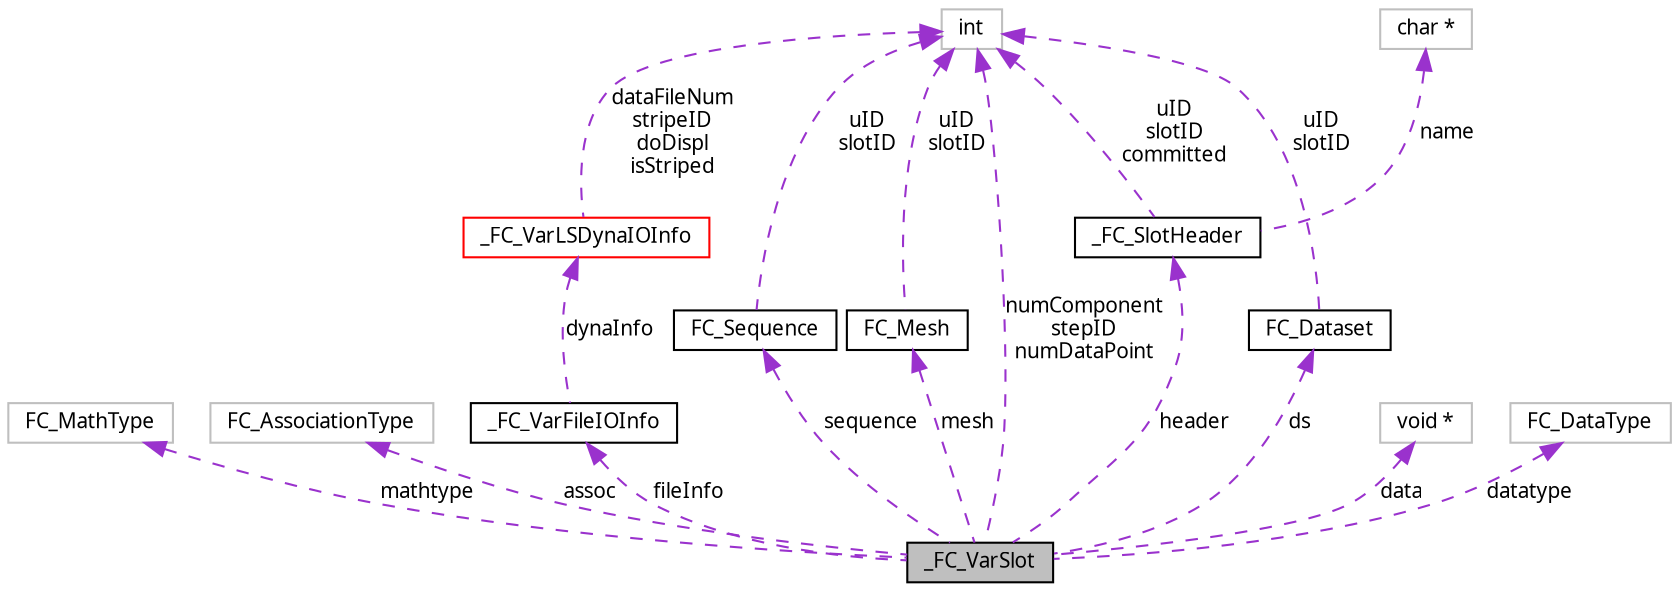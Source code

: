 digraph G
{
  edge [fontname="FreeSans.ttf",fontsize=10,labelfontname="FreeSans.ttf",labelfontsize=10];
  node [fontname="FreeSans.ttf",fontsize=10,shape=record];
  Node1 [label="_FC_VarSlot",height=0.2,width=0.4,color="black", fillcolor="grey75", style="filled" fontcolor="black"];
  Node2 -> Node1 [dir=back,color="darkorchid3",fontsize=10,style="dashed",label="mathtype",fontname="FreeSans.ttf"];
  Node2 [label="FC_MathType",height=0.2,width=0.4,color="grey75", fillcolor="white", style="filled"];
  Node3 -> Node1 [dir=back,color="darkorchid3",fontsize=10,style="dashed",label="assoc",fontname="FreeSans.ttf"];
  Node3 [label="FC_AssociationType",height=0.2,width=0.4,color="grey75", fillcolor="white", style="filled"];
  Node4 -> Node1 [dir=back,color="darkorchid3",fontsize=10,style="dashed",label="sequence",fontname="FreeSans.ttf"];
  Node4 [label="FC_Sequence",height=0.2,width=0.4,color="black", fillcolor="white", style="filled",URL="$structFC__Sequence.html"];
  Node5 -> Node4 [dir=back,color="darkorchid3",fontsize=10,style="dashed",label="uID\nslotID",fontname="FreeSans.ttf"];
  Node5 [label="int",height=0.2,width=0.4,color="grey75", fillcolor="white", style="filled"];
  Node6 -> Node1 [dir=back,color="darkorchid3",fontsize=10,style="dashed",label="ds",fontname="FreeSans.ttf"];
  Node6 [label="FC_Dataset",height=0.2,width=0.4,color="black", fillcolor="white", style="filled",URL="$structFC__Dataset.html"];
  Node5 -> Node6 [dir=back,color="darkorchid3",fontsize=10,style="dashed",label="uID\nslotID",fontname="FreeSans.ttf"];
  Node7 -> Node1 [dir=back,color="darkorchid3",fontsize=10,style="dashed",label="fileInfo",fontname="FreeSans.ttf"];
  Node7 [label="_FC_VarFileIOInfo",height=0.2,width=0.4,color="black", fillcolor="white", style="filled",URL="$struct__FC__VarFileIOInfo.html"];
  Node8 -> Node7 [dir=back,color="darkorchid3",fontsize=10,style="dashed",label="dynaInfo",fontname="FreeSans.ttf"];
  Node8 [label="_FC_VarLSDynaIOInfo",height=0.2,width=0.4,color="red", fillcolor="white", style="filled",URL="$struct__FC__VarLSDynaIOInfo.html"];
  Node5 -> Node8 [dir=back,color="darkorchid3",fontsize=10,style="dashed",label="dataFileNum\nstripeID\ndoDispl\nisStriped",fontname="FreeSans.ttf"];
  Node9 -> Node1 [dir=back,color="darkorchid3",fontsize=10,style="dashed",label="header",fontname="FreeSans.ttf"];
  Node9 [label="_FC_SlotHeader",height=0.2,width=0.4,color="black", fillcolor="white", style="filled",URL="$struct__FC__SlotHeader.html"];
  Node5 -> Node9 [dir=back,color="darkorchid3",fontsize=10,style="dashed",label="uID\nslotID\ncommitted",fontname="FreeSans.ttf"];
  Node10 -> Node9 [dir=back,color="darkorchid3",fontsize=10,style="dashed",label="name",fontname="FreeSans.ttf"];
  Node10 [label="char *",height=0.2,width=0.4,color="grey75", fillcolor="white", style="filled"];
  Node5 -> Node1 [dir=back,color="darkorchid3",fontsize=10,style="dashed",label="numComponent\nstepID\nnumDataPoint",fontname="FreeSans.ttf"];
  Node11 -> Node1 [dir=back,color="darkorchid3",fontsize=10,style="dashed",label="mesh",fontname="FreeSans.ttf"];
  Node11 [label="FC_Mesh",height=0.2,width=0.4,color="black", fillcolor="white", style="filled",URL="$structFC__Mesh.html"];
  Node5 -> Node11 [dir=back,color="darkorchid3",fontsize=10,style="dashed",label="uID\nslotID",fontname="FreeSans.ttf"];
  Node12 -> Node1 [dir=back,color="darkorchid3",fontsize=10,style="dashed",label="data",fontname="FreeSans.ttf"];
  Node12 [label="void *",height=0.2,width=0.4,color="grey75", fillcolor="white", style="filled"];
  Node13 -> Node1 [dir=back,color="darkorchid3",fontsize=10,style="dashed",label="datatype",fontname="FreeSans.ttf"];
  Node13 [label="FC_DataType",height=0.2,width=0.4,color="grey75", fillcolor="white", style="filled"];
}
